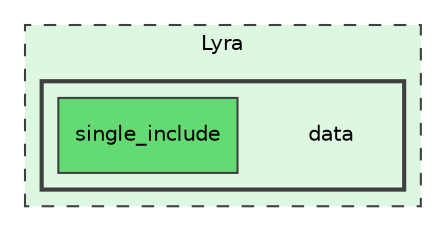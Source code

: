 digraph "Lyra/data"
{
 // INTERACTIVE_SVG=YES
 // LATEX_PDF_SIZE
  edge [fontname="Helvetica",fontsize="10",labelfontname="Helvetica",labelfontsize="10"];
  node [fontname="Helvetica",fontsize="10",shape=record];
  compound=true
  subgraph clusterdir_e1b0841462c0c9594e5307bd5dc174ad {
    graph [ bgcolor="#def7e1", pencolor="grey25", style="filled,dashed,", label="Lyra", fontname="Helvetica", fontsize="10", URL="dir_e1b0841462c0c9594e5307bd5dc174ad.html"]
  subgraph clusterdir_276b1ac325caf802f1c21d45656d59af {
    graph [ bgcolor="#def7e1", pencolor="grey25", style="filled,bold,", label="", fontname="Helvetica", fontsize="10", URL="dir_276b1ac325caf802f1c21d45656d59af.html"]
    dir_276b1ac325caf802f1c21d45656d59af [shape=plaintext, label="data"];
  dir_277199c5b667884154b5ce92d6038cc9 [shape=box, label="single_include", style="filled,", fillcolor="#64db72", color="grey25", URL="dir_277199c5b667884154b5ce92d6038cc9.html"];
  }
  }
}
